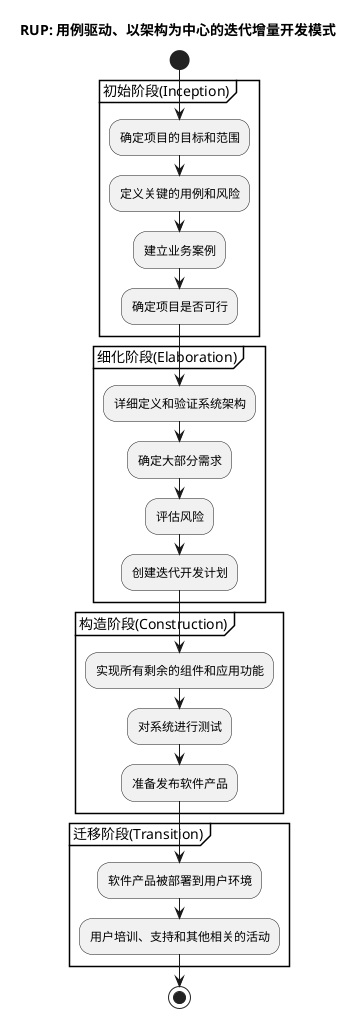 @startuml
title RUP: 用例驱动、以架构为中心的迭代增量开发模式

start

partition "初始阶段(Inception)" {
  :确定项目的目标和范围;
  :定义关键的用例和风险;
  :建立业务案例;
  :确定项目是否可行;
}

partition "细化阶段(Elaboration)" {
  :详细定义和验证系统架构;
  :确定大部分需求;
  :评估风险;
  :创建迭代开发计划;
}

partition "构造阶段(Construction)" {
  :实现所有剩余的组件和应用功能;
  :对系统进行测试;
  :准备发布软件产品;
}

partition "迁移阶段(Transition)" {
  :软件产品被部署到用户环境;
  :用户培训、支持和其他相关的活动;
}

stop
@enduml
